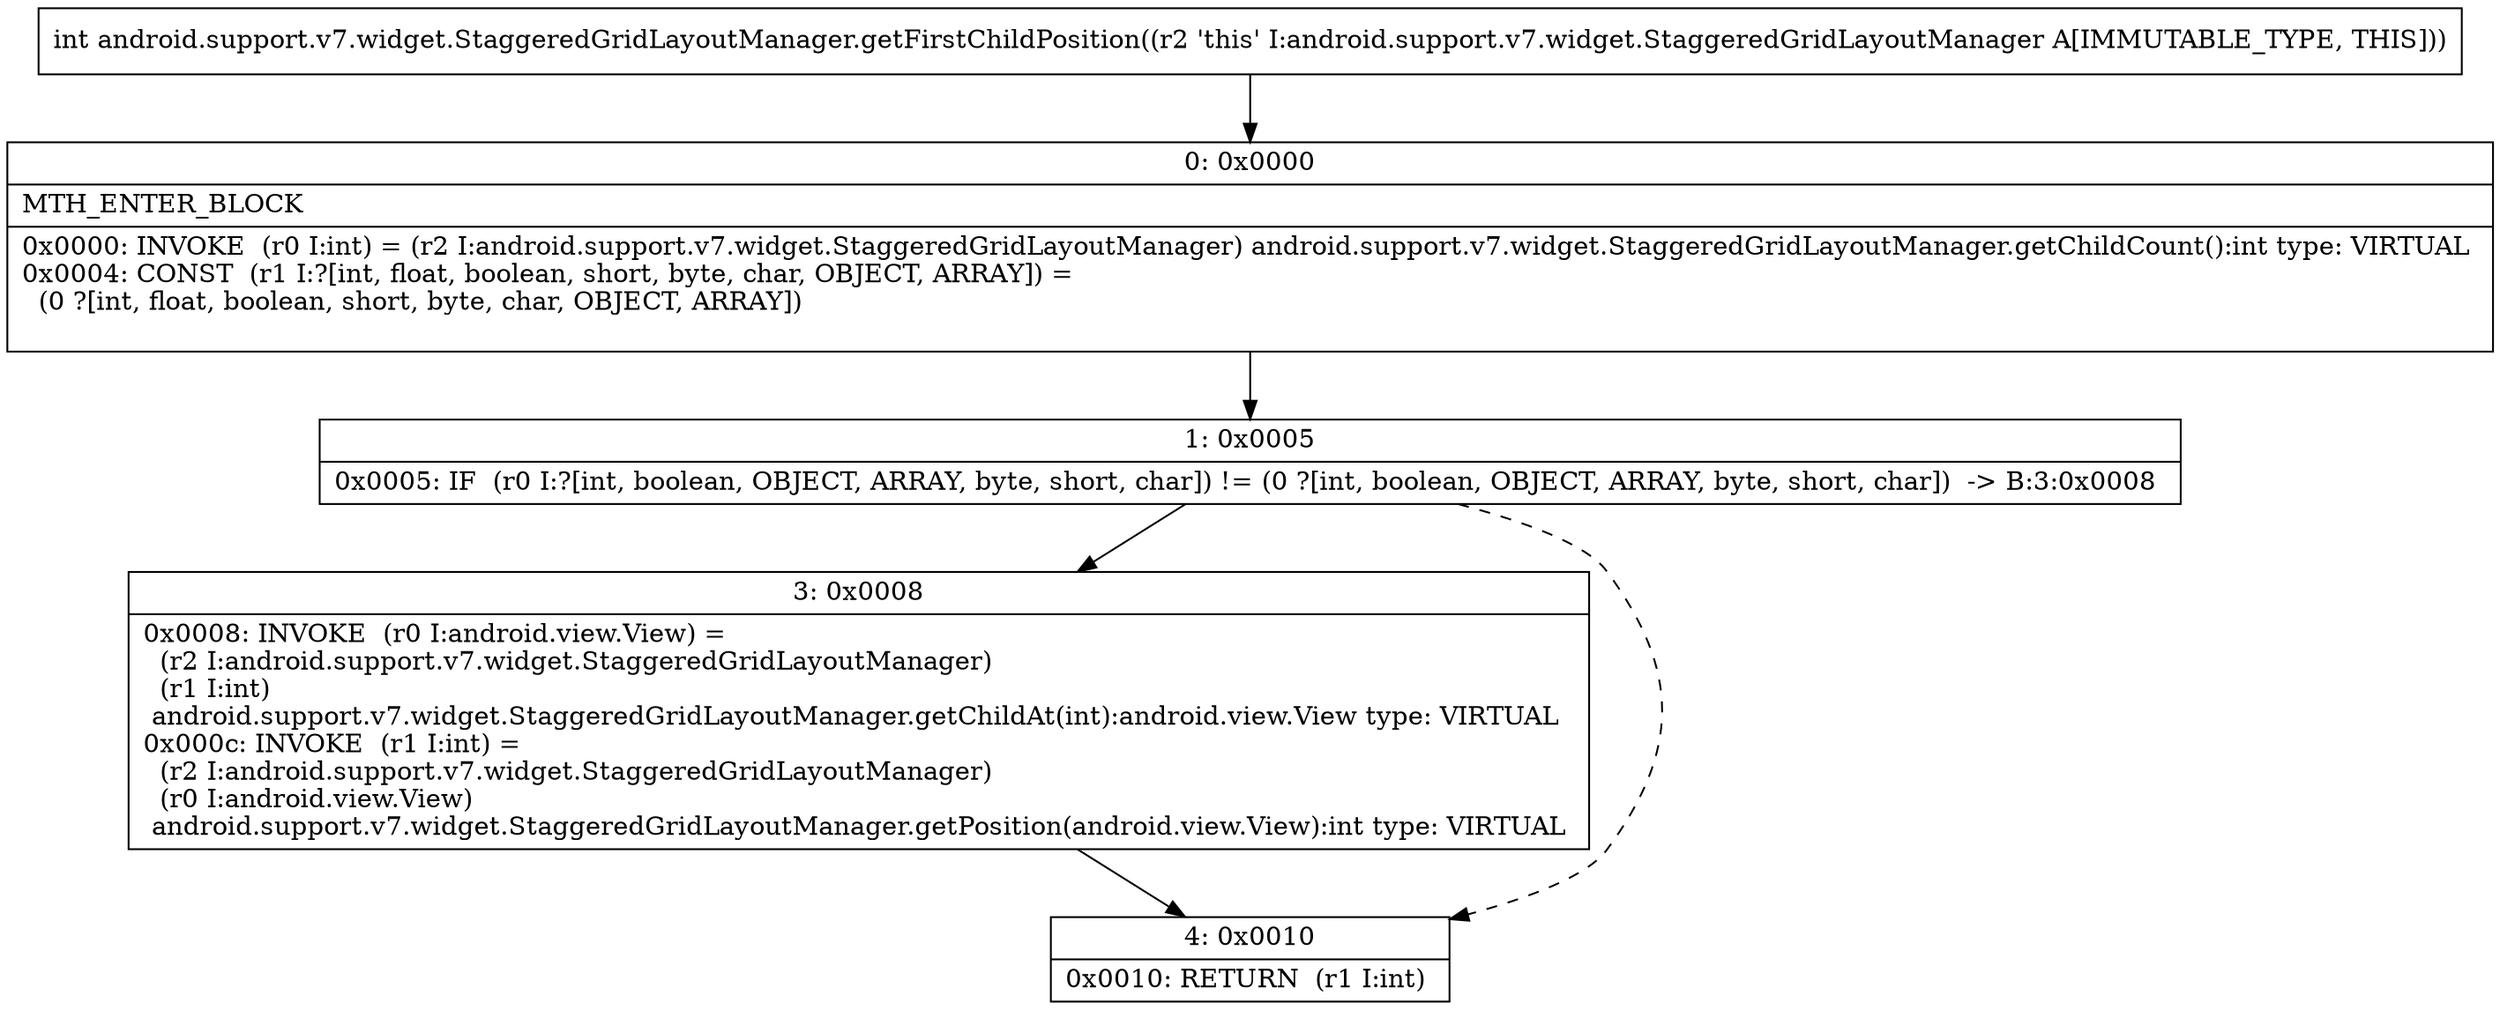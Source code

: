 digraph "CFG forandroid.support.v7.widget.StaggeredGridLayoutManager.getFirstChildPosition()I" {
Node_0 [shape=record,label="{0\:\ 0x0000|MTH_ENTER_BLOCK\l|0x0000: INVOKE  (r0 I:int) = (r2 I:android.support.v7.widget.StaggeredGridLayoutManager) android.support.v7.widget.StaggeredGridLayoutManager.getChildCount():int type: VIRTUAL \l0x0004: CONST  (r1 I:?[int, float, boolean, short, byte, char, OBJECT, ARRAY]) = \l  (0 ?[int, float, boolean, short, byte, char, OBJECT, ARRAY])\l \l}"];
Node_1 [shape=record,label="{1\:\ 0x0005|0x0005: IF  (r0 I:?[int, boolean, OBJECT, ARRAY, byte, short, char]) != (0 ?[int, boolean, OBJECT, ARRAY, byte, short, char])  \-\> B:3:0x0008 \l}"];
Node_3 [shape=record,label="{3\:\ 0x0008|0x0008: INVOKE  (r0 I:android.view.View) = \l  (r2 I:android.support.v7.widget.StaggeredGridLayoutManager)\l  (r1 I:int)\l android.support.v7.widget.StaggeredGridLayoutManager.getChildAt(int):android.view.View type: VIRTUAL \l0x000c: INVOKE  (r1 I:int) = \l  (r2 I:android.support.v7.widget.StaggeredGridLayoutManager)\l  (r0 I:android.view.View)\l android.support.v7.widget.StaggeredGridLayoutManager.getPosition(android.view.View):int type: VIRTUAL \l}"];
Node_4 [shape=record,label="{4\:\ 0x0010|0x0010: RETURN  (r1 I:int) \l}"];
MethodNode[shape=record,label="{int android.support.v7.widget.StaggeredGridLayoutManager.getFirstChildPosition((r2 'this' I:android.support.v7.widget.StaggeredGridLayoutManager A[IMMUTABLE_TYPE, THIS])) }"];
MethodNode -> Node_0;
Node_0 -> Node_1;
Node_1 -> Node_3;
Node_1 -> Node_4[style=dashed];
Node_3 -> Node_4;
}

